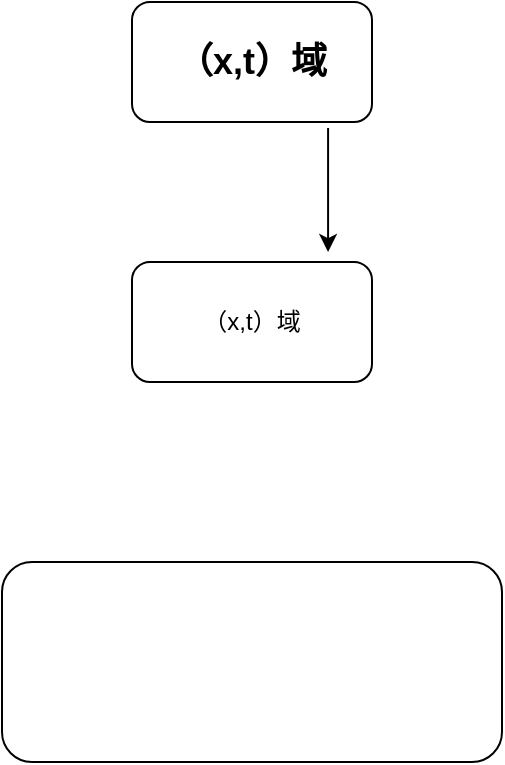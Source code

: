 <mxfile version="13.6.2" type="github">
  <diagram id="wFE0QG_FPsp0jaGvCLVb" name="Page-1">
    <mxGraphModel dx="1360" dy="799" grid="1" gridSize="10" guides="1" tooltips="1" connect="1" arrows="1" fold="1" page="1" pageScale="1" pageWidth="850" pageHeight="1100" math="0" shadow="0">
      <root>
        <mxCell id="0" />
        <mxCell id="1" parent="0" />
        <mxCell id="tF7jrImZeHa2CXJ9LrBt-2" value="&lt;h2&gt;（x,t）域&lt;/h2&gt;" style="rounded=1;whiteSpace=wrap;html=1;" vertex="1" parent="1">
          <mxGeometry x="380" y="80" width="120" height="60" as="geometry" />
        </mxCell>
        <mxCell id="tF7jrImZeHa2CXJ9LrBt-3" value="（x,t）域" style="rounded=1;whiteSpace=wrap;html=1;" vertex="1" parent="1">
          <mxGeometry x="380" y="210" width="120" height="60" as="geometry" />
        </mxCell>
        <mxCell id="tF7jrImZeHa2CXJ9LrBt-4" value="" style="rounded=1;whiteSpace=wrap;html=1;" vertex="1" parent="1">
          <mxGeometry x="315" y="360" width="250" height="100" as="geometry" />
        </mxCell>
        <mxCell id="tF7jrImZeHa2CXJ9LrBt-5" value="" style="endArrow=classic;html=1;exitX=0.817;exitY=1.05;exitDx=0;exitDy=0;exitPerimeter=0;entryX=0.817;entryY=-0.083;entryDx=0;entryDy=0;entryPerimeter=0;" edge="1" parent="1" source="tF7jrImZeHa2CXJ9LrBt-2" target="tF7jrImZeHa2CXJ9LrBt-3">
          <mxGeometry width="50" height="50" relative="1" as="geometry">
            <mxPoint x="425" y="200" as="sourcePoint" />
            <mxPoint x="480" y="190" as="targetPoint" />
          </mxGeometry>
        </mxCell>
      </root>
    </mxGraphModel>
  </diagram>
</mxfile>
